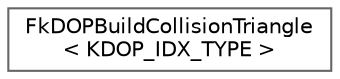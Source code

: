 digraph "Graphical Class Hierarchy"
{
 // INTERACTIVE_SVG=YES
 // LATEX_PDF_SIZE
  bgcolor="transparent";
  edge [fontname=Helvetica,fontsize=10,labelfontname=Helvetica,labelfontsize=10];
  node [fontname=Helvetica,fontsize=10,shape=box,height=0.2,width=0.4];
  rankdir="LR";
  Node0 [id="Node000000",label="FkDOPBuildCollisionTriangle\l\< KDOP_IDX_TYPE \>",height=0.2,width=0.4,color="grey40", fillcolor="white", style="filled",URL="$d1/dce/structFkDOPBuildCollisionTriangle.html",tooltip=" "];
}
